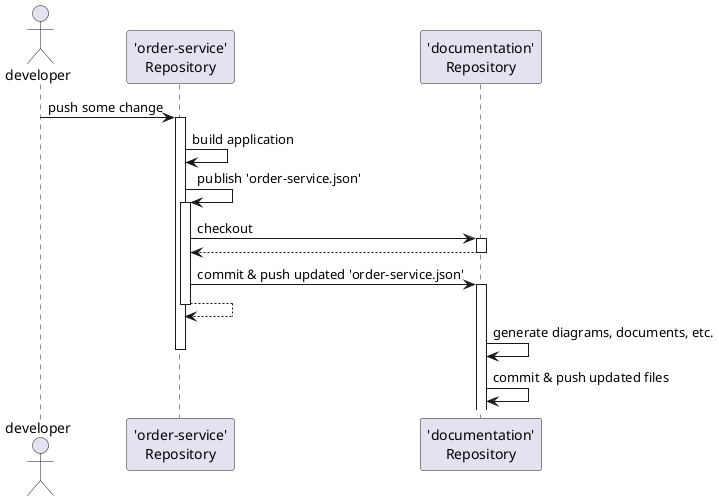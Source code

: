 @startuml

actor developer as dev
participant "'order-service'\nRepository" as sr
participant "'documentation'\nRepository" as dr

dev -> sr : push some change
activate sr
sr -> sr : build application
sr -> sr : publish 'order-service.json'
activate sr
sr -> dr : checkout
activate dr
sr <--dr
deactivate dr
sr -> dr : commit & push updated 'order-service.json'
activate dr
sr --> sr
deactivate sr
dr -> dr : generate diagrams, documents, etc.
deactivate sr
dr -> dr : commit & push updated files

@enduml

